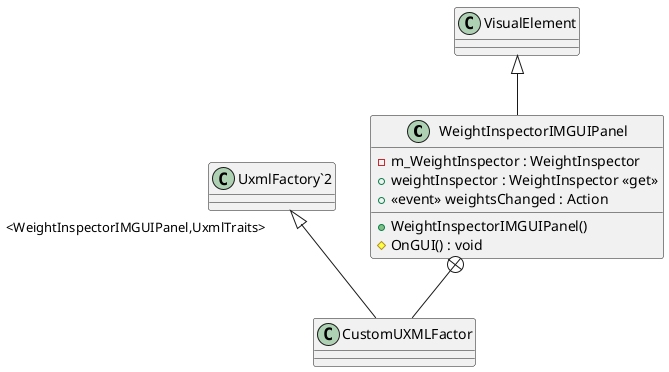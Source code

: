 @startuml
class WeightInspectorIMGUIPanel {
    - m_WeightInspector : WeightInspector
    + weightInspector : WeightInspector <<get>>
    +  <<event>> weightsChanged : Action 
    + WeightInspectorIMGUIPanel()
    # OnGUI() : void
}
class CustomUXMLFactor {
}
VisualElement <|-- WeightInspectorIMGUIPanel
WeightInspectorIMGUIPanel +-- CustomUXMLFactor
"UxmlFactory`2" "<WeightInspectorIMGUIPanel,UxmlTraits>" <|-- CustomUXMLFactor
@enduml
